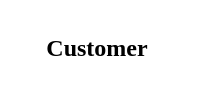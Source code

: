 <mxfile version="25.0.2">
  <diagram name="Page-1" id="NTP9kgTeb_bVGZBRzNdK">
    <mxGraphModel dx="1036" dy="623" grid="1" gridSize="10" guides="1" tooltips="1" connect="1" arrows="1" fold="1" page="1" pageScale="1" pageWidth="827" pageHeight="1169" math="0" shadow="0">
      <root>
        <mxCell id="0" />
        <mxCell id="1" parent="0" />
        <mxCell id="bcUB3NlKsdB4mngBefuv-1" value="Customer" style="text;html=1;align=center;verticalAlign=middle;whiteSpace=wrap;rounded=0;fontFamily=Mina;fontStyle=1;fontSource=https%3A%2F%2Ffonts.googleapis.com%2Fcss%3Ffamily%3DMina;" vertex="1" parent="1">
          <mxGeometry x="365.0" y="130" width="97.143" height="48.571" as="geometry" />
        </mxCell>
      </root>
    </mxGraphModel>
  </diagram>
</mxfile>
